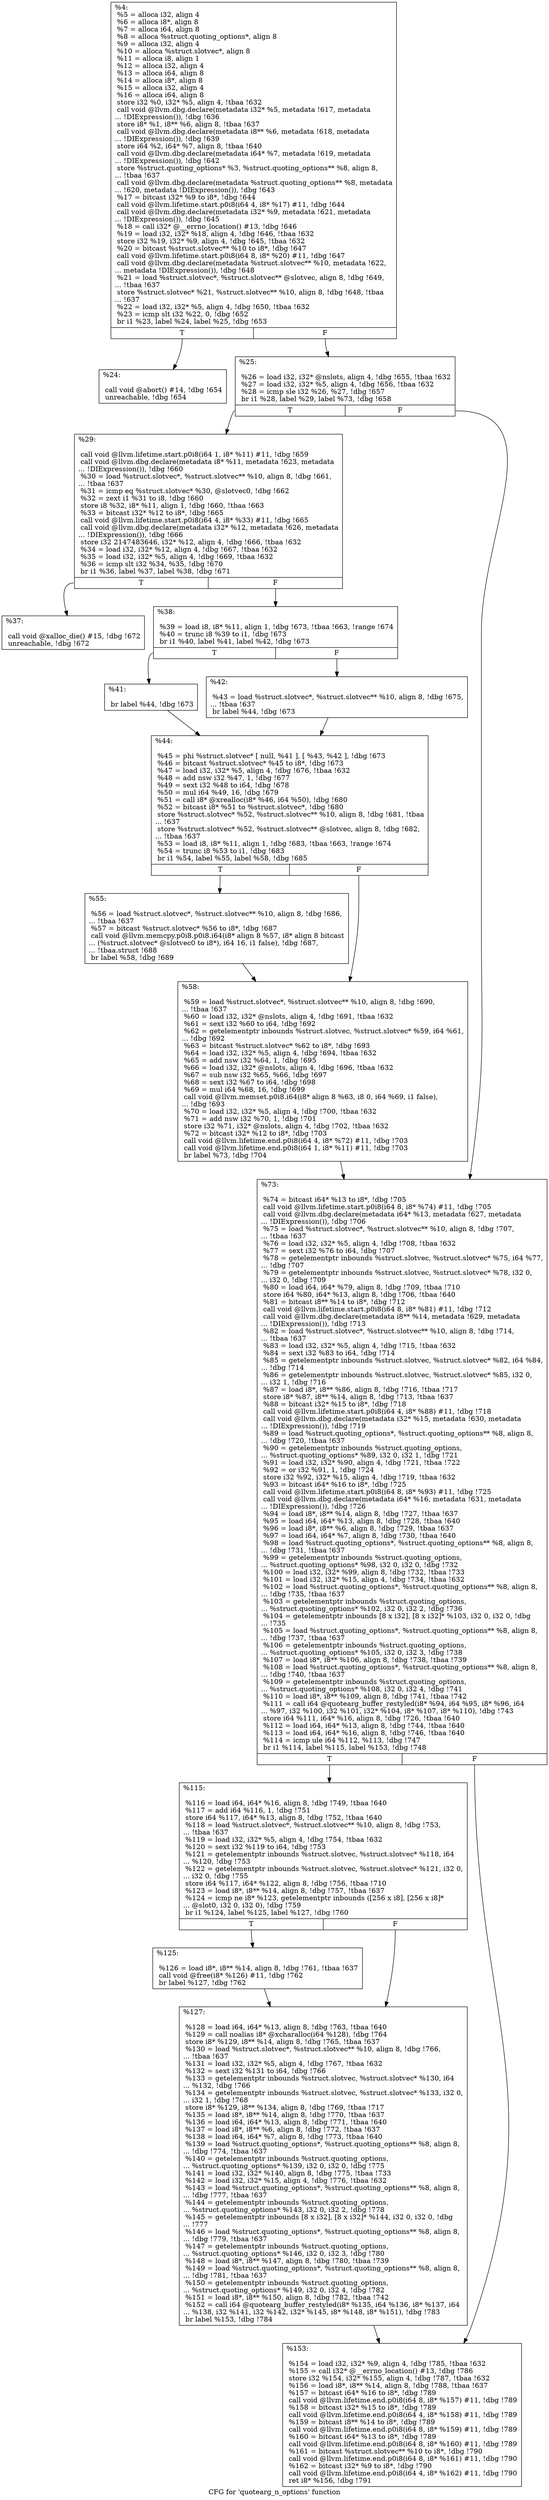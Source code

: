 digraph "CFG for 'quotearg_n_options' function" {
	label="CFG for 'quotearg_n_options' function";

	Node0x13d57c0 [shape=record,label="{%4:\l  %5 = alloca i32, align 4\l  %6 = alloca i8*, align 8\l  %7 = alloca i64, align 8\l  %8 = alloca %struct.quoting_options*, align 8\l  %9 = alloca i32, align 4\l  %10 = alloca %struct.slotvec*, align 8\l  %11 = alloca i8, align 1\l  %12 = alloca i32, align 4\l  %13 = alloca i64, align 8\l  %14 = alloca i8*, align 8\l  %15 = alloca i32, align 4\l  %16 = alloca i64, align 8\l  store i32 %0, i32* %5, align 4, !tbaa !632\l  call void @llvm.dbg.declare(metadata i32* %5, metadata !617, metadata\l... !DIExpression()), !dbg !636\l  store i8* %1, i8** %6, align 8, !tbaa !637\l  call void @llvm.dbg.declare(metadata i8** %6, metadata !618, metadata\l... !DIExpression()), !dbg !639\l  store i64 %2, i64* %7, align 8, !tbaa !640\l  call void @llvm.dbg.declare(metadata i64* %7, metadata !619, metadata\l... !DIExpression()), !dbg !642\l  store %struct.quoting_options* %3, %struct.quoting_options** %8, align 8,\l... !tbaa !637\l  call void @llvm.dbg.declare(metadata %struct.quoting_options** %8, metadata\l... !620, metadata !DIExpression()), !dbg !643\l  %17 = bitcast i32* %9 to i8*, !dbg !644\l  call void @llvm.lifetime.start.p0i8(i64 4, i8* %17) #11, !dbg !644\l  call void @llvm.dbg.declare(metadata i32* %9, metadata !621, metadata\l... !DIExpression()), !dbg !645\l  %18 = call i32* @__errno_location() #13, !dbg !646\l  %19 = load i32, i32* %18, align 4, !dbg !646, !tbaa !632\l  store i32 %19, i32* %9, align 4, !dbg !645, !tbaa !632\l  %20 = bitcast %struct.slotvec** %10 to i8*, !dbg !647\l  call void @llvm.lifetime.start.p0i8(i64 8, i8* %20) #11, !dbg !647\l  call void @llvm.dbg.declare(metadata %struct.slotvec** %10, metadata !622,\l... metadata !DIExpression()), !dbg !648\l  %21 = load %struct.slotvec*, %struct.slotvec** @slotvec, align 8, !dbg !649,\l... !tbaa !637\l  store %struct.slotvec* %21, %struct.slotvec** %10, align 8, !dbg !648, !tbaa\l... !637\l  %22 = load i32, i32* %5, align 4, !dbg !650, !tbaa !632\l  %23 = icmp slt i32 %22, 0, !dbg !652\l  br i1 %23, label %24, label %25, !dbg !653\l|{<s0>T|<s1>F}}"];
	Node0x13d57c0:s0 -> Node0x14a2770;
	Node0x13d57c0:s1 -> Node0x14a27c0;
	Node0x14a2770 [shape=record,label="{%24:\l\l  call void @abort() #14, !dbg !654\l  unreachable, !dbg !654\l}"];
	Node0x14a27c0 [shape=record,label="{%25:\l\l  %26 = load i32, i32* @nslots, align 4, !dbg !655, !tbaa !632\l  %27 = load i32, i32* %5, align 4, !dbg !656, !tbaa !632\l  %28 = icmp sle i32 %26, %27, !dbg !657\l  br i1 %28, label %29, label %73, !dbg !658\l|{<s0>T|<s1>F}}"];
	Node0x14a27c0:s0 -> Node0x14a2810;
	Node0x14a27c0:s1 -> Node0x14a2a90;
	Node0x14a2810 [shape=record,label="{%29:\l\l  call void @llvm.lifetime.start.p0i8(i64 1, i8* %11) #11, !dbg !659\l  call void @llvm.dbg.declare(metadata i8* %11, metadata !623, metadata\l... !DIExpression()), !dbg !660\l  %30 = load %struct.slotvec*, %struct.slotvec** %10, align 8, !dbg !661,\l... !tbaa !637\l  %31 = icmp eq %struct.slotvec* %30, @slotvec0, !dbg !662\l  %32 = zext i1 %31 to i8, !dbg !660\l  store i8 %32, i8* %11, align 1, !dbg !660, !tbaa !663\l  %33 = bitcast i32* %12 to i8*, !dbg !665\l  call void @llvm.lifetime.start.p0i8(i64 4, i8* %33) #11, !dbg !665\l  call void @llvm.dbg.declare(metadata i32* %12, metadata !626, metadata\l... !DIExpression()), !dbg !666\l  store i32 2147483646, i32* %12, align 4, !dbg !666, !tbaa !632\l  %34 = load i32, i32* %12, align 4, !dbg !667, !tbaa !632\l  %35 = load i32, i32* %5, align 4, !dbg !669, !tbaa !632\l  %36 = icmp slt i32 %34, %35, !dbg !670\l  br i1 %36, label %37, label %38, !dbg !671\l|{<s0>T|<s1>F}}"];
	Node0x14a2810:s0 -> Node0x14a2860;
	Node0x14a2810:s1 -> Node0x14a28b0;
	Node0x14a2860 [shape=record,label="{%37:\l\l  call void @xalloc_die() #15, !dbg !672\l  unreachable, !dbg !672\l}"];
	Node0x14a28b0 [shape=record,label="{%38:\l\l  %39 = load i8, i8* %11, align 1, !dbg !673, !tbaa !663, !range !674\l  %40 = trunc i8 %39 to i1, !dbg !673\l  br i1 %40, label %41, label %42, !dbg !673\l|{<s0>T|<s1>F}}"];
	Node0x14a28b0:s0 -> Node0x14a2900;
	Node0x14a28b0:s1 -> Node0x14a2950;
	Node0x14a2900 [shape=record,label="{%41:\l\l  br label %44, !dbg !673\l}"];
	Node0x14a2900 -> Node0x14a29a0;
	Node0x14a2950 [shape=record,label="{%42:\l\l  %43 = load %struct.slotvec*, %struct.slotvec** %10, align 8, !dbg !675,\l... !tbaa !637\l  br label %44, !dbg !673\l}"];
	Node0x14a2950 -> Node0x14a29a0;
	Node0x14a29a0 [shape=record,label="{%44:\l\l  %45 = phi %struct.slotvec* [ null, %41 ], [ %43, %42 ], !dbg !673\l  %46 = bitcast %struct.slotvec* %45 to i8*, !dbg !673\l  %47 = load i32, i32* %5, align 4, !dbg !676, !tbaa !632\l  %48 = add nsw i32 %47, 1, !dbg !677\l  %49 = sext i32 %48 to i64, !dbg !678\l  %50 = mul i64 %49, 16, !dbg !679\l  %51 = call i8* @xrealloc(i8* %46, i64 %50), !dbg !680\l  %52 = bitcast i8* %51 to %struct.slotvec*, !dbg !680\l  store %struct.slotvec* %52, %struct.slotvec** %10, align 8, !dbg !681, !tbaa\l... !637\l  store %struct.slotvec* %52, %struct.slotvec** @slotvec, align 8, !dbg !682,\l... !tbaa !637\l  %53 = load i8, i8* %11, align 1, !dbg !683, !tbaa !663, !range !674\l  %54 = trunc i8 %53 to i1, !dbg !683\l  br i1 %54, label %55, label %58, !dbg !685\l|{<s0>T|<s1>F}}"];
	Node0x14a29a0:s0 -> Node0x14a29f0;
	Node0x14a29a0:s1 -> Node0x14a2a40;
	Node0x14a29f0 [shape=record,label="{%55:\l\l  %56 = load %struct.slotvec*, %struct.slotvec** %10, align 8, !dbg !686,\l... !tbaa !637\l  %57 = bitcast %struct.slotvec* %56 to i8*, !dbg !687\l  call void @llvm.memcpy.p0i8.p0i8.i64(i8* align 8 %57, i8* align 8 bitcast\l... (%struct.slotvec* @slotvec0 to i8*), i64 16, i1 false), !dbg !687,\l... !tbaa.struct !688\l  br label %58, !dbg !689\l}"];
	Node0x14a29f0 -> Node0x14a2a40;
	Node0x14a2a40 [shape=record,label="{%58:\l\l  %59 = load %struct.slotvec*, %struct.slotvec** %10, align 8, !dbg !690,\l... !tbaa !637\l  %60 = load i32, i32* @nslots, align 4, !dbg !691, !tbaa !632\l  %61 = sext i32 %60 to i64, !dbg !692\l  %62 = getelementptr inbounds %struct.slotvec, %struct.slotvec* %59, i64 %61,\l... !dbg !692\l  %63 = bitcast %struct.slotvec* %62 to i8*, !dbg !693\l  %64 = load i32, i32* %5, align 4, !dbg !694, !tbaa !632\l  %65 = add nsw i32 %64, 1, !dbg !695\l  %66 = load i32, i32* @nslots, align 4, !dbg !696, !tbaa !632\l  %67 = sub nsw i32 %65, %66, !dbg !697\l  %68 = sext i32 %67 to i64, !dbg !698\l  %69 = mul i64 %68, 16, !dbg !699\l  call void @llvm.memset.p0i8.i64(i8* align 8 %63, i8 0, i64 %69, i1 false),\l... !dbg !693\l  %70 = load i32, i32* %5, align 4, !dbg !700, !tbaa !632\l  %71 = add nsw i32 %70, 1, !dbg !701\l  store i32 %71, i32* @nslots, align 4, !dbg !702, !tbaa !632\l  %72 = bitcast i32* %12 to i8*, !dbg !703\l  call void @llvm.lifetime.end.p0i8(i64 4, i8* %72) #11, !dbg !703\l  call void @llvm.lifetime.end.p0i8(i64 1, i8* %11) #11, !dbg !703\l  br label %73, !dbg !704\l}"];
	Node0x14a2a40 -> Node0x14a2a90;
	Node0x14a2a90 [shape=record,label="{%73:\l\l  %74 = bitcast i64* %13 to i8*, !dbg !705\l  call void @llvm.lifetime.start.p0i8(i64 8, i8* %74) #11, !dbg !705\l  call void @llvm.dbg.declare(metadata i64* %13, metadata !627, metadata\l... !DIExpression()), !dbg !706\l  %75 = load %struct.slotvec*, %struct.slotvec** %10, align 8, !dbg !707,\l... !tbaa !637\l  %76 = load i32, i32* %5, align 4, !dbg !708, !tbaa !632\l  %77 = sext i32 %76 to i64, !dbg !707\l  %78 = getelementptr inbounds %struct.slotvec, %struct.slotvec* %75, i64 %77,\l... !dbg !707\l  %79 = getelementptr inbounds %struct.slotvec, %struct.slotvec* %78, i32 0,\l... i32 0, !dbg !709\l  %80 = load i64, i64* %79, align 8, !dbg !709, !tbaa !710\l  store i64 %80, i64* %13, align 8, !dbg !706, !tbaa !640\l  %81 = bitcast i8** %14 to i8*, !dbg !712\l  call void @llvm.lifetime.start.p0i8(i64 8, i8* %81) #11, !dbg !712\l  call void @llvm.dbg.declare(metadata i8** %14, metadata !629, metadata\l... !DIExpression()), !dbg !713\l  %82 = load %struct.slotvec*, %struct.slotvec** %10, align 8, !dbg !714,\l... !tbaa !637\l  %83 = load i32, i32* %5, align 4, !dbg !715, !tbaa !632\l  %84 = sext i32 %83 to i64, !dbg !714\l  %85 = getelementptr inbounds %struct.slotvec, %struct.slotvec* %82, i64 %84,\l... !dbg !714\l  %86 = getelementptr inbounds %struct.slotvec, %struct.slotvec* %85, i32 0,\l... i32 1, !dbg !716\l  %87 = load i8*, i8** %86, align 8, !dbg !716, !tbaa !717\l  store i8* %87, i8** %14, align 8, !dbg !713, !tbaa !637\l  %88 = bitcast i32* %15 to i8*, !dbg !718\l  call void @llvm.lifetime.start.p0i8(i64 4, i8* %88) #11, !dbg !718\l  call void @llvm.dbg.declare(metadata i32* %15, metadata !630, metadata\l... !DIExpression()), !dbg !719\l  %89 = load %struct.quoting_options*, %struct.quoting_options** %8, align 8,\l... !dbg !720, !tbaa !637\l  %90 = getelementptr inbounds %struct.quoting_options,\l... %struct.quoting_options* %89, i32 0, i32 1, !dbg !721\l  %91 = load i32, i32* %90, align 4, !dbg !721, !tbaa !722\l  %92 = or i32 %91, 1, !dbg !724\l  store i32 %92, i32* %15, align 4, !dbg !719, !tbaa !632\l  %93 = bitcast i64* %16 to i8*, !dbg !725\l  call void @llvm.lifetime.start.p0i8(i64 8, i8* %93) #11, !dbg !725\l  call void @llvm.dbg.declare(metadata i64* %16, metadata !631, metadata\l... !DIExpression()), !dbg !726\l  %94 = load i8*, i8** %14, align 8, !dbg !727, !tbaa !637\l  %95 = load i64, i64* %13, align 8, !dbg !728, !tbaa !640\l  %96 = load i8*, i8** %6, align 8, !dbg !729, !tbaa !637\l  %97 = load i64, i64* %7, align 8, !dbg !730, !tbaa !640\l  %98 = load %struct.quoting_options*, %struct.quoting_options** %8, align 8,\l... !dbg !731, !tbaa !637\l  %99 = getelementptr inbounds %struct.quoting_options,\l... %struct.quoting_options* %98, i32 0, i32 0, !dbg !732\l  %100 = load i32, i32* %99, align 8, !dbg !732, !tbaa !733\l  %101 = load i32, i32* %15, align 4, !dbg !734, !tbaa !632\l  %102 = load %struct.quoting_options*, %struct.quoting_options** %8, align 8,\l... !dbg !735, !tbaa !637\l  %103 = getelementptr inbounds %struct.quoting_options,\l... %struct.quoting_options* %102, i32 0, i32 2, !dbg !736\l  %104 = getelementptr inbounds [8 x i32], [8 x i32]* %103, i32 0, i32 0, !dbg\l... !735\l  %105 = load %struct.quoting_options*, %struct.quoting_options** %8, align 8,\l... !dbg !737, !tbaa !637\l  %106 = getelementptr inbounds %struct.quoting_options,\l... %struct.quoting_options* %105, i32 0, i32 3, !dbg !738\l  %107 = load i8*, i8** %106, align 8, !dbg !738, !tbaa !739\l  %108 = load %struct.quoting_options*, %struct.quoting_options** %8, align 8,\l... !dbg !740, !tbaa !637\l  %109 = getelementptr inbounds %struct.quoting_options,\l... %struct.quoting_options* %108, i32 0, i32 4, !dbg !741\l  %110 = load i8*, i8** %109, align 8, !dbg !741, !tbaa !742\l  %111 = call i64 @quotearg_buffer_restyled(i8* %94, i64 %95, i8* %96, i64\l... %97, i32 %100, i32 %101, i32* %104, i8* %107, i8* %110), !dbg !743\l  store i64 %111, i64* %16, align 8, !dbg !726, !tbaa !640\l  %112 = load i64, i64* %13, align 8, !dbg !744, !tbaa !640\l  %113 = load i64, i64* %16, align 8, !dbg !746, !tbaa !640\l  %114 = icmp ule i64 %112, %113, !dbg !747\l  br i1 %114, label %115, label %153, !dbg !748\l|{<s0>T|<s1>F}}"];
	Node0x14a2a90:s0 -> Node0x14a2ae0;
	Node0x14a2a90:s1 -> Node0x14a2bd0;
	Node0x14a2ae0 [shape=record,label="{%115:\l\l  %116 = load i64, i64* %16, align 8, !dbg !749, !tbaa !640\l  %117 = add i64 %116, 1, !dbg !751\l  store i64 %117, i64* %13, align 8, !dbg !752, !tbaa !640\l  %118 = load %struct.slotvec*, %struct.slotvec** %10, align 8, !dbg !753,\l... !tbaa !637\l  %119 = load i32, i32* %5, align 4, !dbg !754, !tbaa !632\l  %120 = sext i32 %119 to i64, !dbg !753\l  %121 = getelementptr inbounds %struct.slotvec, %struct.slotvec* %118, i64\l... %120, !dbg !753\l  %122 = getelementptr inbounds %struct.slotvec, %struct.slotvec* %121, i32 0,\l... i32 0, !dbg !755\l  store i64 %117, i64* %122, align 8, !dbg !756, !tbaa !710\l  %123 = load i8*, i8** %14, align 8, !dbg !757, !tbaa !637\l  %124 = icmp ne i8* %123, getelementptr inbounds ([256 x i8], [256 x i8]*\l... @slot0, i32 0, i32 0), !dbg !759\l  br i1 %124, label %125, label %127, !dbg !760\l|{<s0>T|<s1>F}}"];
	Node0x14a2ae0:s0 -> Node0x14a2b30;
	Node0x14a2ae0:s1 -> Node0x14a2b80;
	Node0x14a2b30 [shape=record,label="{%125:\l\l  %126 = load i8*, i8** %14, align 8, !dbg !761, !tbaa !637\l  call void @free(i8* %126) #11, !dbg !762\l  br label %127, !dbg !762\l}"];
	Node0x14a2b30 -> Node0x14a2b80;
	Node0x14a2b80 [shape=record,label="{%127:\l\l  %128 = load i64, i64* %13, align 8, !dbg !763, !tbaa !640\l  %129 = call noalias i8* @xcharalloc(i64 %128), !dbg !764\l  store i8* %129, i8** %14, align 8, !dbg !765, !tbaa !637\l  %130 = load %struct.slotvec*, %struct.slotvec** %10, align 8, !dbg !766,\l... !tbaa !637\l  %131 = load i32, i32* %5, align 4, !dbg !767, !tbaa !632\l  %132 = sext i32 %131 to i64, !dbg !766\l  %133 = getelementptr inbounds %struct.slotvec, %struct.slotvec* %130, i64\l... %132, !dbg !766\l  %134 = getelementptr inbounds %struct.slotvec, %struct.slotvec* %133, i32 0,\l... i32 1, !dbg !768\l  store i8* %129, i8** %134, align 8, !dbg !769, !tbaa !717\l  %135 = load i8*, i8** %14, align 8, !dbg !770, !tbaa !637\l  %136 = load i64, i64* %13, align 8, !dbg !771, !tbaa !640\l  %137 = load i8*, i8** %6, align 8, !dbg !772, !tbaa !637\l  %138 = load i64, i64* %7, align 8, !dbg !773, !tbaa !640\l  %139 = load %struct.quoting_options*, %struct.quoting_options** %8, align 8,\l... !dbg !774, !tbaa !637\l  %140 = getelementptr inbounds %struct.quoting_options,\l... %struct.quoting_options* %139, i32 0, i32 0, !dbg !775\l  %141 = load i32, i32* %140, align 8, !dbg !775, !tbaa !733\l  %142 = load i32, i32* %15, align 4, !dbg !776, !tbaa !632\l  %143 = load %struct.quoting_options*, %struct.quoting_options** %8, align 8,\l... !dbg !777, !tbaa !637\l  %144 = getelementptr inbounds %struct.quoting_options,\l... %struct.quoting_options* %143, i32 0, i32 2, !dbg !778\l  %145 = getelementptr inbounds [8 x i32], [8 x i32]* %144, i32 0, i32 0, !dbg\l... !777\l  %146 = load %struct.quoting_options*, %struct.quoting_options** %8, align 8,\l... !dbg !779, !tbaa !637\l  %147 = getelementptr inbounds %struct.quoting_options,\l... %struct.quoting_options* %146, i32 0, i32 3, !dbg !780\l  %148 = load i8*, i8** %147, align 8, !dbg !780, !tbaa !739\l  %149 = load %struct.quoting_options*, %struct.quoting_options** %8, align 8,\l... !dbg !781, !tbaa !637\l  %150 = getelementptr inbounds %struct.quoting_options,\l... %struct.quoting_options* %149, i32 0, i32 4, !dbg !782\l  %151 = load i8*, i8** %150, align 8, !dbg !782, !tbaa !742\l  %152 = call i64 @quotearg_buffer_restyled(i8* %135, i64 %136, i8* %137, i64\l... %138, i32 %141, i32 %142, i32* %145, i8* %148, i8* %151), !dbg !783\l  br label %153, !dbg !784\l}"];
	Node0x14a2b80 -> Node0x14a2bd0;
	Node0x14a2bd0 [shape=record,label="{%153:\l\l  %154 = load i32, i32* %9, align 4, !dbg !785, !tbaa !632\l  %155 = call i32* @__errno_location() #13, !dbg !786\l  store i32 %154, i32* %155, align 4, !dbg !787, !tbaa !632\l  %156 = load i8*, i8** %14, align 8, !dbg !788, !tbaa !637\l  %157 = bitcast i64* %16 to i8*, !dbg !789\l  call void @llvm.lifetime.end.p0i8(i64 8, i8* %157) #11, !dbg !789\l  %158 = bitcast i32* %15 to i8*, !dbg !789\l  call void @llvm.lifetime.end.p0i8(i64 4, i8* %158) #11, !dbg !789\l  %159 = bitcast i8** %14 to i8*, !dbg !789\l  call void @llvm.lifetime.end.p0i8(i64 8, i8* %159) #11, !dbg !789\l  %160 = bitcast i64* %13 to i8*, !dbg !789\l  call void @llvm.lifetime.end.p0i8(i64 8, i8* %160) #11, !dbg !789\l  %161 = bitcast %struct.slotvec** %10 to i8*, !dbg !790\l  call void @llvm.lifetime.end.p0i8(i64 8, i8* %161) #11, !dbg !790\l  %162 = bitcast i32* %9 to i8*, !dbg !790\l  call void @llvm.lifetime.end.p0i8(i64 4, i8* %162) #11, !dbg !790\l  ret i8* %156, !dbg !791\l}"];
}
